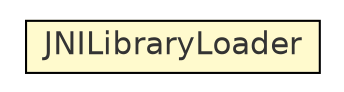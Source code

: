 #!/usr/local/bin/dot
#
# Class diagram 
# Generated by UmlGraph version 4.8 (http://www.spinellis.gr/sw/umlgraph)
#

digraph G {
	edge [fontname="Helvetica",fontsize=10,labelfontname="Helvetica",labelfontsize=10];
	node [fontname="Helvetica",fontsize=10,shape=plaintext];
	rankdir=LR;
	ranksep=1;
	// com.xuggle.ferry.JNILibraryLoader
	c2348 [label=<<table border="0" cellborder="1" cellspacing="0" cellpadding="2" port="p" bgcolor="lemonChiffon" href="./JNILibraryLoader.html">
		<tr><td><table border="0" cellspacing="0" cellpadding="1">
			<tr><td> JNILibraryLoader </td></tr>
		</table></td></tr>
		</table>>, fontname="Helvetica", fontcolor="grey20", fontsize=15.0];
}

